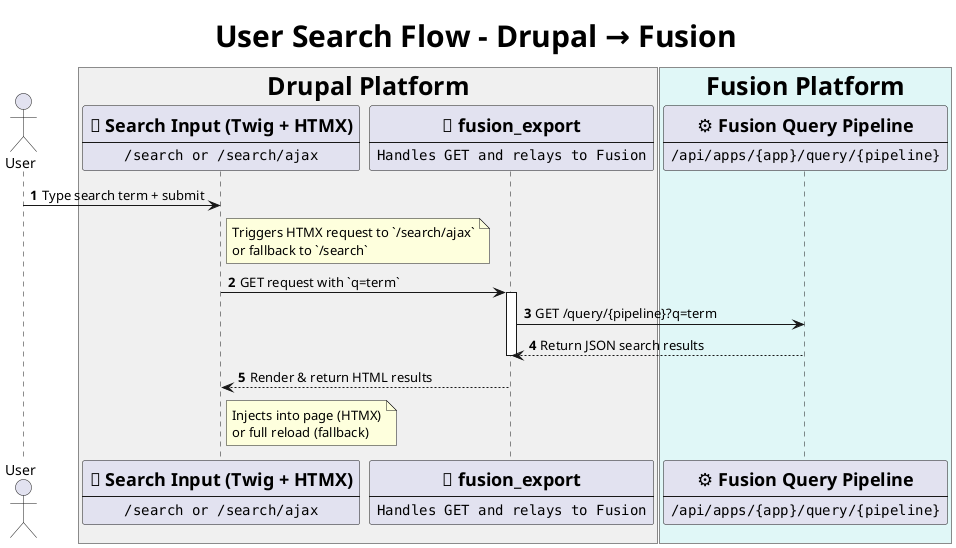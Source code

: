 @startuml

/' 
@id: SRCH-001
@file: SRCH-001--user-search-flow.puml
@title: User Search Flow – Drupal → Fusion
@type: sequence
@description: Basic user search triggered via HTMX (or fallback), handled by fusion_export module calling Fusion Query Pipeline.

📘 Scenario:
1. User enters a search term into a form rendered by a Drupal Twig template using HTMX.
2. The form sends a GET request to `/search/ajax` (HTMX) or `/search` (fallback).
3. The Drupal `fusion_export` controller forwards the query to Fusion’s Query Pipeline.
4. Fusion responds with JSON results.
5. Drupal renders the HTML response.
6. HTMX injects it dynamically or fallback reloads the page.

✅ Requirements:
• Actor for User.
• Search form lives in Drupal frontend (Twig).
• Use FusionExportController for relay logic.
• Show `/search/ajax` vs fallback flow.
• Show GET to Fusion query endpoint.
'/

<style>
  title {
    FontSize 30
  }
  box {
    FontSize 25
    .drupalPlatform {
      BackgroundColor #F0F0F0
    }
    .fusionPlatform {
      BackgroundColor #E0F7F7
    }
  }
</style>

title User Search Flow – Drupal → Fusion

autonumber

actor "User" as User

box "Drupal Platform" <<drupalPlatform>>
  participant SearchForm [
    =🔎 Search Input (Twig + HTMX)
    ----
    ""/search or /search/ajax""
  ]
  participant FusionExportController [
    =🧩 fusion_export
    ----
    ""Handles GET and relays to Fusion""
  ]
end box

box "Fusion Platform" <<fusionPlatform>>
  participant FusionQueryAPI [
    =⚙️ Fusion Query Pipeline
    ----
    ""/api/apps/{app}/query/{pipeline}""
  ]
end box

User -> SearchForm: Type search term + submit
note right of SearchForm
  Triggers HTMX request to `/search/ajax`
  or fallback to `/search`
end note

SearchForm -> FusionExportController: GET request with `q=term`

activate FusionExportController
FusionExportController -> FusionQueryAPI: GET /query/{pipeline}?q=term
FusionQueryAPI --> FusionExportController: Return JSON search results
deactivate FusionExportController

FusionExportController --> SearchForm: Render & return HTML results
note right of SearchForm
  Injects into page (HTMX)
  or full reload (fallback)
end note

@enduml